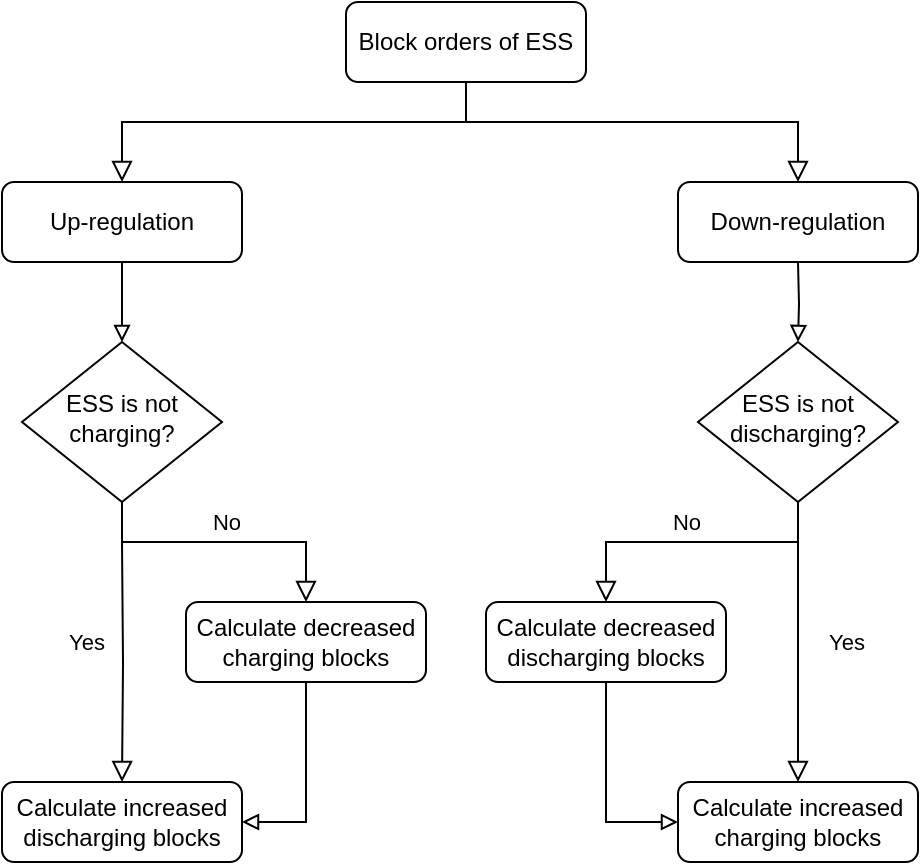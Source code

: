 <mxfile version="17.4.5" type="github">
  <diagram id="C5RBs43oDa-KdzZeNtuy" name="Page-1">
    <mxGraphModel dx="1038" dy="547" grid="1" gridSize="10" guides="1" tooltips="1" connect="1" arrows="1" fold="1" page="1" pageScale="1" pageWidth="827" pageHeight="1169" math="0" shadow="0">
      <root>
        <mxCell id="WIyWlLk6GJQsqaUBKTNV-0" />
        <mxCell id="WIyWlLk6GJQsqaUBKTNV-1" parent="WIyWlLk6GJQsqaUBKTNV-0" />
        <mxCell id="ghInZBlQ-6bCwaPDMIuo-0" value="" style="rounded=0;html=1;jettySize=auto;orthogonalLoop=1;fontSize=11;endArrow=block;endFill=0;endSize=8;strokeWidth=1;shadow=0;labelBackgroundColor=none;entryX=0.5;entryY=0;entryDx=0;entryDy=0;edgeStyle=orthogonalEdgeStyle;exitX=0.5;exitY=1;exitDx=0;exitDy=0;" edge="1" parent="WIyWlLk6GJQsqaUBKTNV-1" source="ghInZBlQ-6bCwaPDMIuo-1" target="ghInZBlQ-6bCwaPDMIuo-4">
          <mxGeometry relative="1" as="geometry">
            <mxPoint x="320.0" y="100" as="sourcePoint" />
            <mxPoint x="210.0" y="160" as="targetPoint" />
            <Array as="points">
              <mxPoint x="392" y="120" />
              <mxPoint x="220" y="120" />
            </Array>
          </mxGeometry>
        </mxCell>
        <mxCell id="ghInZBlQ-6bCwaPDMIuo-1" value="Block orders of ESS" style="rounded=1;whiteSpace=wrap;html=1;fontSize=12;glass=0;strokeWidth=1;shadow=0;" vertex="1" parent="WIyWlLk6GJQsqaUBKTNV-1">
          <mxGeometry x="332" y="60" width="120" height="40" as="geometry" />
        </mxCell>
        <mxCell id="ghInZBlQ-6bCwaPDMIuo-2" value="ESS is not charging?" style="rhombus;whiteSpace=wrap;html=1;shadow=0;fontFamily=Helvetica;fontSize=12;align=center;strokeWidth=1;spacing=6;spacingTop=-4;" vertex="1" parent="WIyWlLk6GJQsqaUBKTNV-1">
          <mxGeometry x="170" y="230" width="100" height="80" as="geometry" />
        </mxCell>
        <mxCell id="ghInZBlQ-6bCwaPDMIuo-3" style="edgeStyle=orthogonalEdgeStyle;rounded=0;orthogonalLoop=1;jettySize=auto;html=1;exitX=0.5;exitY=1;exitDx=0;exitDy=0;entryX=0.5;entryY=0;entryDx=0;entryDy=0;endArrow=block;endFill=0;" edge="1" parent="WIyWlLk6GJQsqaUBKTNV-1" source="ghInZBlQ-6bCwaPDMIuo-4" target="ghInZBlQ-6bCwaPDMIuo-2">
          <mxGeometry relative="1" as="geometry" />
        </mxCell>
        <mxCell id="ghInZBlQ-6bCwaPDMIuo-4" value="Up-regulation" style="rounded=1;whiteSpace=wrap;html=1;fontSize=12;glass=0;strokeWidth=1;shadow=0;" vertex="1" parent="WIyWlLk6GJQsqaUBKTNV-1">
          <mxGeometry x="160" y="150" width="120" height="40" as="geometry" />
        </mxCell>
        <mxCell id="ghInZBlQ-6bCwaPDMIuo-5" value="Down-regulation" style="rounded=1;whiteSpace=wrap;html=1;fontSize=12;glass=0;strokeWidth=1;shadow=0;" vertex="1" parent="WIyWlLk6GJQsqaUBKTNV-1">
          <mxGeometry x="498" y="150" width="120" height="40" as="geometry" />
        </mxCell>
        <mxCell id="ghInZBlQ-6bCwaPDMIuo-6" value="" style="rounded=0;html=1;jettySize=auto;orthogonalLoop=1;fontSize=11;endArrow=block;endFill=0;endSize=8;strokeWidth=1;shadow=0;labelBackgroundColor=none;entryX=0.5;entryY=0;entryDx=0;entryDy=0;edgeStyle=orthogonalEdgeStyle;" edge="1" parent="WIyWlLk6GJQsqaUBKTNV-1" target="ghInZBlQ-6bCwaPDMIuo-5">
          <mxGeometry relative="1" as="geometry">
            <mxPoint x="414" y="100" as="sourcePoint" />
            <mxPoint x="324.0" y="160" as="targetPoint" />
            <Array as="points">
              <mxPoint x="392" y="100" />
              <mxPoint x="392" y="120" />
              <mxPoint x="558" y="120" />
            </Array>
          </mxGeometry>
        </mxCell>
        <mxCell id="ghInZBlQ-6bCwaPDMIuo-7" value="No" style="rounded=0;html=1;jettySize=auto;orthogonalLoop=1;fontSize=11;endArrow=block;endFill=0;endSize=8;strokeWidth=1;shadow=0;labelBackgroundColor=none;edgeStyle=orthogonalEdgeStyle;entryX=0.5;entryY=0;entryDx=0;entryDy=0;" edge="1" parent="WIyWlLk6GJQsqaUBKTNV-1" target="ghInZBlQ-6bCwaPDMIuo-10">
          <mxGeometry x="0.041" y="-10" relative="1" as="geometry">
            <mxPoint as="offset" />
            <mxPoint x="558" y="310.0" as="sourcePoint" />
            <mxPoint x="638.0" y="380.0" as="targetPoint" />
            <Array as="points">
              <mxPoint x="558" y="330" />
              <mxPoint x="462" y="330" />
            </Array>
          </mxGeometry>
        </mxCell>
        <mxCell id="ghInZBlQ-6bCwaPDMIuo-8" value="ESS is not discharging?" style="rhombus;whiteSpace=wrap;html=1;shadow=0;fontFamily=Helvetica;fontSize=12;align=center;strokeWidth=1;spacing=6;spacingTop=-4;" vertex="1" parent="WIyWlLk6GJQsqaUBKTNV-1">
          <mxGeometry x="508" y="230" width="100" height="80" as="geometry" />
        </mxCell>
        <mxCell id="ghInZBlQ-6bCwaPDMIuo-9" value="" style="edgeStyle=orthogonalEdgeStyle;rounded=0;orthogonalLoop=1;jettySize=auto;html=1;endArrow=block;endFill=0;" edge="1" parent="WIyWlLk6GJQsqaUBKTNV-1" source="ghInZBlQ-6bCwaPDMIuo-10" target="ghInZBlQ-6bCwaPDMIuo-13">
          <mxGeometry relative="1" as="geometry">
            <Array as="points">
              <mxPoint x="462" y="470" />
            </Array>
          </mxGeometry>
        </mxCell>
        <mxCell id="ghInZBlQ-6bCwaPDMIuo-10" value="Calculate decreased discharging blocks" style="rounded=1;whiteSpace=wrap;html=1;fontSize=12;glass=0;strokeWidth=1;shadow=0;" vertex="1" parent="WIyWlLk6GJQsqaUBKTNV-1">
          <mxGeometry x="402" y="360" width="120" height="40" as="geometry" />
        </mxCell>
        <mxCell id="ghInZBlQ-6bCwaPDMIuo-11" style="edgeStyle=orthogonalEdgeStyle;rounded=0;orthogonalLoop=1;jettySize=auto;html=1;exitX=0.5;exitY=1;exitDx=0;exitDy=0;entryX=0.5;entryY=0;entryDx=0;entryDy=0;endArrow=block;endFill=0;" edge="1" parent="WIyWlLk6GJQsqaUBKTNV-1" target="ghInZBlQ-6bCwaPDMIuo-8">
          <mxGeometry relative="1" as="geometry">
            <mxPoint x="558" y="190" as="sourcePoint" />
          </mxGeometry>
        </mxCell>
        <mxCell id="ghInZBlQ-6bCwaPDMIuo-12" value="Yes" style="rounded=0;html=1;jettySize=auto;orthogonalLoop=1;fontSize=11;endArrow=block;endFill=0;endSize=8;strokeWidth=1;shadow=0;labelBackgroundColor=none;edgeStyle=orthogonalEdgeStyle;entryX=0.5;entryY=0;entryDx=0;entryDy=0;" edge="1" parent="WIyWlLk6GJQsqaUBKTNV-1">
          <mxGeometry x="-0.167" y="24" relative="1" as="geometry">
            <mxPoint as="offset" />
            <mxPoint x="558" y="330.03" as="sourcePoint" />
            <mxPoint x="558" y="450.0" as="targetPoint" />
          </mxGeometry>
        </mxCell>
        <mxCell id="ghInZBlQ-6bCwaPDMIuo-13" value="Calculate increased charging blocks" style="rounded=1;whiteSpace=wrap;html=1;fontSize=12;glass=0;strokeWidth=1;shadow=0;" vertex="1" parent="WIyWlLk6GJQsqaUBKTNV-1">
          <mxGeometry x="498" y="450" width="120" height="40" as="geometry" />
        </mxCell>
        <mxCell id="ghInZBlQ-6bCwaPDMIuo-14" value="No" style="rounded=0;html=1;jettySize=auto;orthogonalLoop=1;fontSize=11;endArrow=block;endFill=0;endSize=8;strokeWidth=1;shadow=0;labelBackgroundColor=none;edgeStyle=orthogonalEdgeStyle;entryX=0.5;entryY=0;entryDx=0;entryDy=0;" edge="1" parent="WIyWlLk6GJQsqaUBKTNV-1" target="ghInZBlQ-6bCwaPDMIuo-16">
          <mxGeometry x="0.014" y="10" relative="1" as="geometry">
            <mxPoint as="offset" />
            <mxPoint x="220" y="310.0" as="sourcePoint" />
            <mxPoint x="300.0" y="380.0" as="targetPoint" />
            <Array as="points">
              <mxPoint x="220" y="330" />
              <mxPoint x="312" y="330" />
            </Array>
          </mxGeometry>
        </mxCell>
        <mxCell id="ghInZBlQ-6bCwaPDMIuo-15" value="" style="edgeStyle=orthogonalEdgeStyle;rounded=0;orthogonalLoop=1;jettySize=auto;html=1;endArrow=block;endFill=0;" edge="1" parent="WIyWlLk6GJQsqaUBKTNV-1" source="ghInZBlQ-6bCwaPDMIuo-16" target="ghInZBlQ-6bCwaPDMIuo-18">
          <mxGeometry relative="1" as="geometry">
            <Array as="points">
              <mxPoint x="312" y="470" />
            </Array>
          </mxGeometry>
        </mxCell>
        <mxCell id="ghInZBlQ-6bCwaPDMIuo-16" value="Calculate decreased charging blocks" style="rounded=1;whiteSpace=wrap;html=1;fontSize=12;glass=0;strokeWidth=1;shadow=0;" vertex="1" parent="WIyWlLk6GJQsqaUBKTNV-1">
          <mxGeometry x="252" y="360" width="120" height="40" as="geometry" />
        </mxCell>
        <mxCell id="ghInZBlQ-6bCwaPDMIuo-17" value="Yes" style="rounded=0;html=1;jettySize=auto;orthogonalLoop=1;fontSize=11;endArrow=block;endFill=0;endSize=8;strokeWidth=1;shadow=0;labelBackgroundColor=none;edgeStyle=orthogonalEdgeStyle;entryX=0.5;entryY=0;entryDx=0;entryDy=0;" edge="1" parent="WIyWlLk6GJQsqaUBKTNV-1" target="ghInZBlQ-6bCwaPDMIuo-18">
          <mxGeometry x="-0.167" y="-18" relative="1" as="geometry">
            <mxPoint as="offset" />
            <mxPoint x="220" y="330.03" as="sourcePoint" />
            <mxPoint x="140" y="380.03" as="targetPoint" />
          </mxGeometry>
        </mxCell>
        <mxCell id="ghInZBlQ-6bCwaPDMIuo-18" value="Calculate increased discharging blocks" style="rounded=1;whiteSpace=wrap;html=1;fontSize=12;glass=0;strokeWidth=1;shadow=0;" vertex="1" parent="WIyWlLk6GJQsqaUBKTNV-1">
          <mxGeometry x="160" y="450" width="120" height="40" as="geometry" />
        </mxCell>
      </root>
    </mxGraphModel>
  </diagram>
</mxfile>

